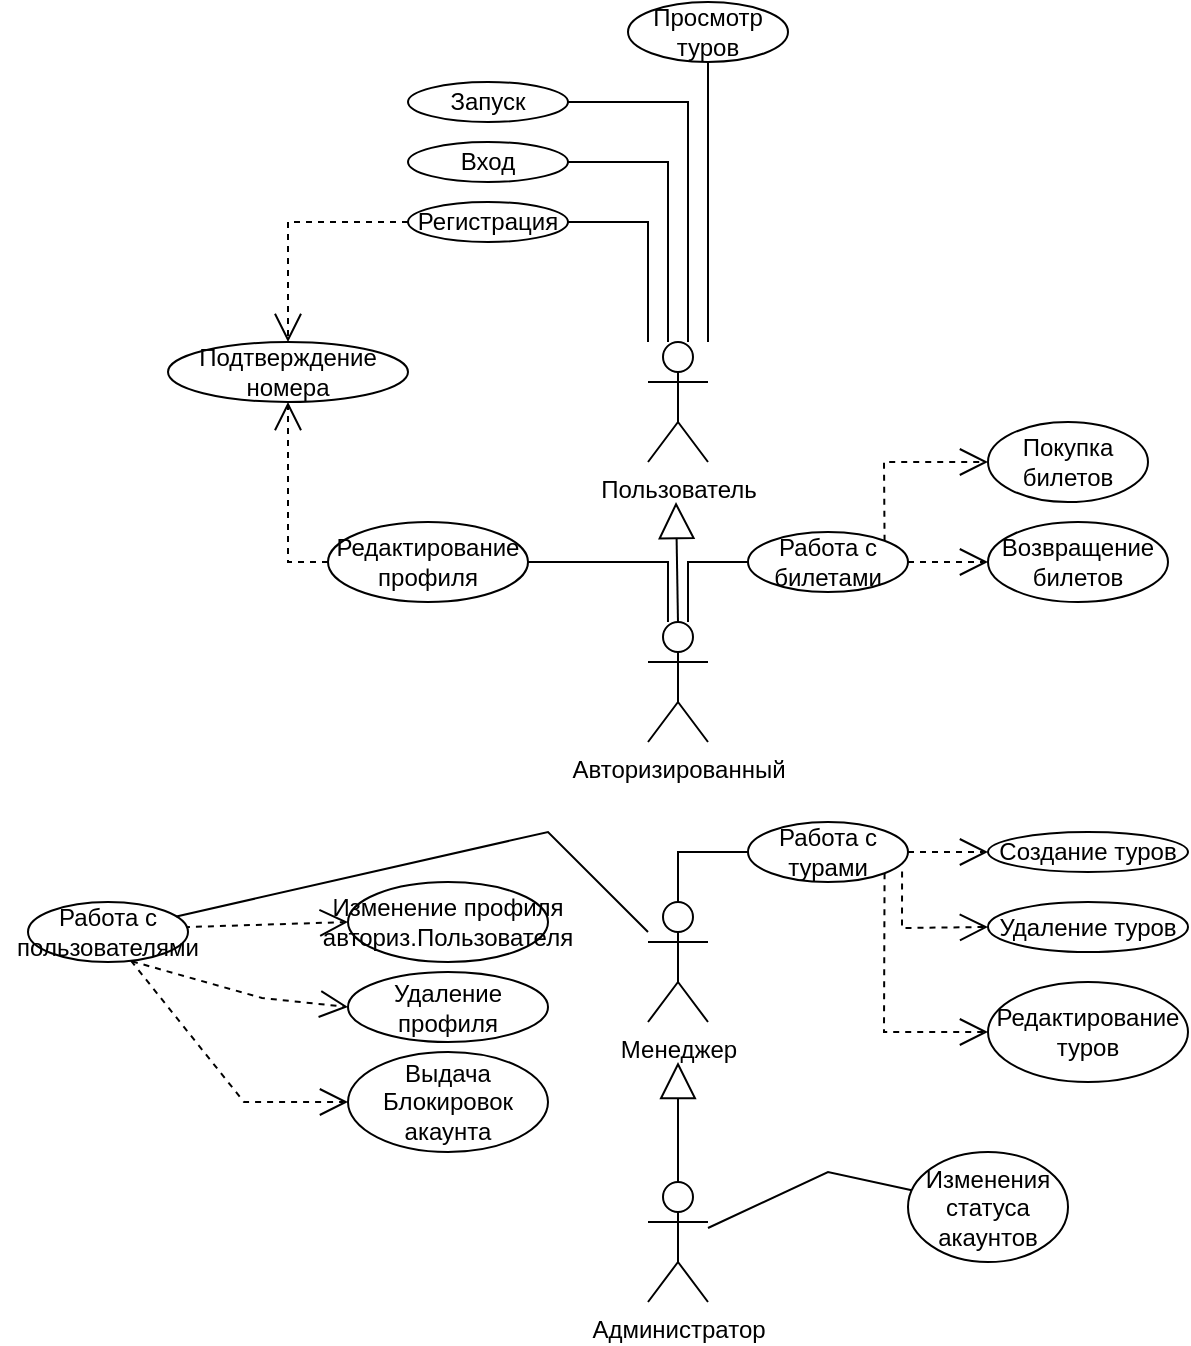 <mxfile version="22.1.11" type="device">
  <diagram id="MVRmylpjdR6t7XuySlVm" name="Страница 1">
    <mxGraphModel dx="2453" dy="793" grid="1" gridSize="10" guides="1" tooltips="1" connect="1" arrows="1" fold="1" page="1" pageScale="1" pageWidth="827" pageHeight="1169" math="0" shadow="0">
      <root>
        <mxCell id="0" />
        <mxCell id="1" parent="0" />
        <mxCell id="riDjCwX9mtNl7M9i3bwb-1" value="Пользователь" style="shape=umlActor;verticalLabelPosition=bottom;verticalAlign=top;html=1;outlineConnect=0;" parent="1" vertex="1">
          <mxGeometry x="240" y="170" width="30" height="60" as="geometry" />
        </mxCell>
        <mxCell id="riDjCwX9mtNl7M9i3bwb-12" value="Вход" style="ellipse;whiteSpace=wrap;html=1;" parent="1" vertex="1">
          <mxGeometry x="120" y="70" width="80" height="20" as="geometry" />
        </mxCell>
        <mxCell id="riDjCwX9mtNl7M9i3bwb-14" value="Регистрация" style="ellipse;whiteSpace=wrap;html=1;" parent="1" vertex="1">
          <mxGeometry x="120" y="100" width="80" height="20" as="geometry" />
        </mxCell>
        <mxCell id="riDjCwX9mtNl7M9i3bwb-17" value="" style="endArrow=open;endSize=12;dashed=1;html=1;rounded=0;exitX=0;exitY=0.5;exitDx=0;exitDy=0;entryX=0.5;entryY=0;entryDx=0;entryDy=0;" parent="1" source="riDjCwX9mtNl7M9i3bwb-14" target="riDjCwX9mtNl7M9i3bwb-18" edge="1">
          <mxGeometry width="160" relative="1" as="geometry">
            <mxPoint x="70" y="10" as="sourcePoint" />
            <mxPoint x="50" y="110" as="targetPoint" />
            <Array as="points">
              <mxPoint x="60" y="110" />
            </Array>
          </mxGeometry>
        </mxCell>
        <mxCell id="riDjCwX9mtNl7M9i3bwb-18" value="Подтверждение номера" style="ellipse;whiteSpace=wrap;html=1;" parent="1" vertex="1">
          <mxGeometry y="170" width="120" height="30" as="geometry" />
        </mxCell>
        <mxCell id="riDjCwX9mtNl7M9i3bwb-20" value="" style="endArrow=none;html=1;rounded=0;entryX=1;entryY=0.5;entryDx=0;entryDy=0;" parent="1" target="riDjCwX9mtNl7M9i3bwb-21" edge="1">
          <mxGeometry width="50" height="50" relative="1" as="geometry">
            <mxPoint x="260" y="170" as="sourcePoint" />
            <mxPoint x="260" y="50" as="targetPoint" />
            <Array as="points">
              <mxPoint x="260" y="50" />
            </Array>
          </mxGeometry>
        </mxCell>
        <mxCell id="riDjCwX9mtNl7M9i3bwb-21" value="Запуск" style="ellipse;whiteSpace=wrap;html=1;" parent="1" vertex="1">
          <mxGeometry x="120" y="40" width="80" height="20" as="geometry" />
        </mxCell>
        <mxCell id="riDjCwX9mtNl7M9i3bwb-22" value="" style="endArrow=none;html=1;rounded=0;entryX=0.5;entryY=1;entryDx=0;entryDy=0;" parent="1" target="riDjCwX9mtNl7M9i3bwb-25" edge="1">
          <mxGeometry width="50" height="50" relative="1" as="geometry">
            <mxPoint x="270" y="170" as="sourcePoint" />
            <mxPoint x="270" y="50.0" as="targetPoint" />
          </mxGeometry>
        </mxCell>
        <mxCell id="riDjCwX9mtNl7M9i3bwb-23" value="" style="endArrow=none;html=1;rounded=0;entryX=1;entryY=0.5;entryDx=0;entryDy=0;" parent="1" target="riDjCwX9mtNl7M9i3bwb-14" edge="1">
          <mxGeometry width="50" height="50" relative="1" as="geometry">
            <mxPoint x="240.0" y="170" as="sourcePoint" />
            <mxPoint x="240.0" y="50.0" as="targetPoint" />
            <Array as="points">
              <mxPoint x="240" y="110" />
            </Array>
          </mxGeometry>
        </mxCell>
        <mxCell id="riDjCwX9mtNl7M9i3bwb-24" value="" style="endArrow=none;html=1;rounded=0;entryX=1;entryY=0.5;entryDx=0;entryDy=0;" parent="1" target="riDjCwX9mtNl7M9i3bwb-12" edge="1">
          <mxGeometry width="50" height="50" relative="1" as="geometry">
            <mxPoint x="250.0" y="170" as="sourcePoint" />
            <mxPoint x="250.0" y="50.0" as="targetPoint" />
            <Array as="points">
              <mxPoint x="250" y="80" />
            </Array>
          </mxGeometry>
        </mxCell>
        <mxCell id="riDjCwX9mtNl7M9i3bwb-25" value="Просмотр туров" style="ellipse;whiteSpace=wrap;html=1;" parent="1" vertex="1">
          <mxGeometry x="230" width="80" height="30" as="geometry" />
        </mxCell>
        <mxCell id="riDjCwX9mtNl7M9i3bwb-27" value="Авторизированный" style="shape=umlActor;verticalLabelPosition=bottom;verticalAlign=top;html=1;outlineConnect=0;" parent="1" vertex="1">
          <mxGeometry x="240" y="310" width="30" height="60" as="geometry" />
        </mxCell>
        <mxCell id="riDjCwX9mtNl7M9i3bwb-30" value="" style="endArrow=block;endSize=16;endFill=0;html=1;rounded=0;exitX=0.5;exitY=0;exitDx=0;exitDy=0;exitPerimeter=0;" parent="1" source="riDjCwX9mtNl7M9i3bwb-27" edge="1">
          <mxGeometry width="160" relative="1" as="geometry">
            <mxPoint x="174" y="270" as="sourcePoint" />
            <mxPoint x="254" y="250" as="targetPoint" />
          </mxGeometry>
        </mxCell>
        <mxCell id="riDjCwX9mtNl7M9i3bwb-32" value="Редактирование профиля" style="ellipse;whiteSpace=wrap;html=1;" parent="1" vertex="1">
          <mxGeometry x="80" y="260" width="100" height="40" as="geometry" />
        </mxCell>
        <mxCell id="riDjCwX9mtNl7M9i3bwb-33" value="" style="endArrow=open;endSize=12;dashed=1;html=1;rounded=0;exitX=0;exitY=0.5;exitDx=0;exitDy=0;entryX=0.5;entryY=1;entryDx=0;entryDy=0;" parent="1" source="riDjCwX9mtNl7M9i3bwb-32" target="riDjCwX9mtNl7M9i3bwb-18" edge="1">
          <mxGeometry width="160" relative="1" as="geometry">
            <mxPoint x="70" y="160" as="sourcePoint" />
            <mxPoint x="60" y="290" as="targetPoint" />
            <Array as="points">
              <mxPoint x="60" y="280" />
            </Array>
          </mxGeometry>
        </mxCell>
        <mxCell id="riDjCwX9mtNl7M9i3bwb-35" value="" style="endArrow=none;html=1;rounded=0;entryX=1;entryY=0.5;entryDx=0;entryDy=0;exitX=0.333;exitY=0;exitDx=0;exitDy=0;exitPerimeter=0;" parent="1" source="riDjCwX9mtNl7M9i3bwb-27" target="riDjCwX9mtNl7M9i3bwb-32" edge="1">
          <mxGeometry width="50" height="50" relative="1" as="geometry">
            <mxPoint x="250" y="300" as="sourcePoint" />
            <mxPoint x="230" y="180" as="targetPoint" />
            <Array as="points">
              <mxPoint x="250" y="280" />
            </Array>
          </mxGeometry>
        </mxCell>
        <mxCell id="riDjCwX9mtNl7M9i3bwb-37" value="" style="endArrow=none;html=1;rounded=0;entryX=0;entryY=0.5;entryDx=0;entryDy=0;" parent="1" target="riDjCwX9mtNl7M9i3bwb-38" edge="1">
          <mxGeometry width="50" height="50" relative="1" as="geometry">
            <mxPoint x="260" y="310" as="sourcePoint" />
            <mxPoint x="260" y="280" as="targetPoint" />
            <Array as="points">
              <mxPoint x="260" y="280" />
            </Array>
          </mxGeometry>
        </mxCell>
        <mxCell id="riDjCwX9mtNl7M9i3bwb-38" value="Работа с билетами" style="ellipse;whiteSpace=wrap;html=1;" parent="1" vertex="1">
          <mxGeometry x="290" y="265" width="80" height="30" as="geometry" />
        </mxCell>
        <mxCell id="riDjCwX9mtNl7M9i3bwb-40" value="" style="endArrow=open;endSize=12;dashed=1;html=1;rounded=0;exitX=1;exitY=0;exitDx=0;exitDy=0;entryX=0;entryY=0.5;entryDx=0;entryDy=0;" parent="1" source="riDjCwX9mtNl7M9i3bwb-38" target="riDjCwX9mtNl7M9i3bwb-41" edge="1">
          <mxGeometry width="160" relative="1" as="geometry">
            <mxPoint x="410" y="290" as="sourcePoint" />
            <mxPoint x="340" y="190" as="targetPoint" />
            <Array as="points">
              <mxPoint x="358" y="230" />
            </Array>
          </mxGeometry>
        </mxCell>
        <mxCell id="riDjCwX9mtNl7M9i3bwb-41" value="Покупка билетов" style="ellipse;whiteSpace=wrap;html=1;" parent="1" vertex="1">
          <mxGeometry x="410" y="210" width="80" height="40" as="geometry" />
        </mxCell>
        <mxCell id="riDjCwX9mtNl7M9i3bwb-42" value="Возвращение билетов" style="ellipse;whiteSpace=wrap;html=1;" parent="1" vertex="1">
          <mxGeometry x="410" y="260" width="90" height="40" as="geometry" />
        </mxCell>
        <mxCell id="riDjCwX9mtNl7M9i3bwb-43" value="" style="endArrow=open;endSize=12;dashed=1;html=1;rounded=0;entryX=0;entryY=0.5;entryDx=0;entryDy=0;exitX=1;exitY=0.5;exitDx=0;exitDy=0;" parent="1" source="riDjCwX9mtNl7M9i3bwb-38" target="riDjCwX9mtNl7M9i3bwb-42" edge="1">
          <mxGeometry width="160" relative="1" as="geometry">
            <mxPoint x="350" y="260" as="sourcePoint" />
            <mxPoint x="370" y="100" as="targetPoint" />
          </mxGeometry>
        </mxCell>
        <mxCell id="riDjCwX9mtNl7M9i3bwb-44" value="Менеджер" style="shape=umlActor;verticalLabelPosition=bottom;verticalAlign=top;html=1;outlineConnect=0;" parent="1" vertex="1">
          <mxGeometry x="240" y="450" width="30" height="60" as="geometry" />
        </mxCell>
        <mxCell id="riDjCwX9mtNl7M9i3bwb-48" value="" style="endArrow=none;html=1;rounded=0;exitX=0.5;exitY=0;exitDx=0;exitDy=0;exitPerimeter=0;entryX=0;entryY=0.5;entryDx=0;entryDy=0;" parent="1" source="riDjCwX9mtNl7M9i3bwb-44" target="riDjCwX9mtNl7M9i3bwb-49" edge="1">
          <mxGeometry width="50" height="50" relative="1" as="geometry">
            <mxPoint x="270" y="320" as="sourcePoint" />
            <mxPoint x="330" y="420" as="targetPoint" />
            <Array as="points">
              <mxPoint x="255" y="425" />
            </Array>
          </mxGeometry>
        </mxCell>
        <mxCell id="riDjCwX9mtNl7M9i3bwb-49" value="Работа с турами" style="ellipse;whiteSpace=wrap;html=1;" parent="1" vertex="1">
          <mxGeometry x="290" y="410" width="80" height="30" as="geometry" />
        </mxCell>
        <mxCell id="riDjCwX9mtNl7M9i3bwb-51" value="" style="endArrow=open;endSize=12;dashed=1;html=1;rounded=0;entryX=0;entryY=0.5;entryDx=0;entryDy=0;exitX=1;exitY=0.5;exitDx=0;exitDy=0;" parent="1" source="riDjCwX9mtNl7M9i3bwb-49" target="riDjCwX9mtNl7M9i3bwb-53" edge="1">
          <mxGeometry width="160" relative="1" as="geometry">
            <mxPoint x="370" y="424.63" as="sourcePoint" />
            <mxPoint x="410" y="424.63" as="targetPoint" />
          </mxGeometry>
        </mxCell>
        <mxCell id="riDjCwX9mtNl7M9i3bwb-52" value="Редактирование туров" style="ellipse;whiteSpace=wrap;html=1;" parent="1" vertex="1">
          <mxGeometry x="410" y="490" width="100" height="50" as="geometry" />
        </mxCell>
        <mxCell id="riDjCwX9mtNl7M9i3bwb-53" value="Создание туров" style="ellipse;whiteSpace=wrap;html=1;" parent="1" vertex="1">
          <mxGeometry x="410" y="415" width="100" height="20" as="geometry" />
        </mxCell>
        <mxCell id="riDjCwX9mtNl7M9i3bwb-54" value="" style="endArrow=open;endSize=12;dashed=1;html=1;rounded=0;entryX=0;entryY=0.5;entryDx=0;entryDy=0;exitX=1;exitY=1;exitDx=0;exitDy=0;" parent="1" source="riDjCwX9mtNl7M9i3bwb-49" target="riDjCwX9mtNl7M9i3bwb-52" edge="1">
          <mxGeometry width="160" relative="1" as="geometry">
            <mxPoint x="370" y="430.0" as="sourcePoint" />
            <mxPoint x="410" y="430.0" as="targetPoint" />
            <Array as="points">
              <mxPoint x="358" y="515" />
            </Array>
          </mxGeometry>
        </mxCell>
        <mxCell id="riDjCwX9mtNl7M9i3bwb-55" value="Удаление туров" style="ellipse;whiteSpace=wrap;html=1;" parent="1" vertex="1">
          <mxGeometry x="410" y="450" width="100" height="25" as="geometry" />
        </mxCell>
        <mxCell id="riDjCwX9mtNl7M9i3bwb-56" value="" style="endArrow=open;endSize=12;dashed=1;html=1;rounded=0;entryX=0;entryY=0.5;entryDx=0;entryDy=0;exitX=0.963;exitY=0.825;exitDx=0;exitDy=0;exitPerimeter=0;" parent="1" source="riDjCwX9mtNl7M9i3bwb-49" target="riDjCwX9mtNl7M9i3bwb-55" edge="1">
          <mxGeometry width="160" relative="1" as="geometry">
            <mxPoint x="368.459" y="445.541" as="sourcePoint" />
            <mxPoint x="420" y="555" as="targetPoint" />
            <Array as="points">
              <mxPoint x="367" y="463" />
            </Array>
          </mxGeometry>
        </mxCell>
        <mxCell id="riDjCwX9mtNl7M9i3bwb-58" value="Администратор" style="shape=umlActor;verticalLabelPosition=bottom;verticalAlign=top;html=1;outlineConnect=0;" parent="1" vertex="1">
          <mxGeometry x="240" y="590" width="30" height="60" as="geometry" />
        </mxCell>
        <mxCell id="riDjCwX9mtNl7M9i3bwb-59" value="" style="endArrow=block;endSize=16;endFill=0;html=1;rounded=0;exitX=0.5;exitY=0;exitDx=0;exitDy=0;exitPerimeter=0;" parent="1" source="riDjCwX9mtNl7M9i3bwb-58" edge="1">
          <mxGeometry width="160" relative="1" as="geometry">
            <mxPoint x="254" y="560" as="sourcePoint" />
            <mxPoint x="255" y="530" as="targetPoint" />
          </mxGeometry>
        </mxCell>
        <mxCell id="_FiQoU-UDPDDMK83gYtG-11" value="" style="endArrow=open;endSize=12;dashed=1;html=1;rounded=0;entryX=0;entryY=0.5;entryDx=0;entryDy=0;exitX=0;exitY=0.5;exitDx=0;exitDy=0;" edge="1" parent="1" target="_FiQoU-UDPDDMK83gYtG-13" source="_FiQoU-UDPDDMK83gYtG-17">
          <mxGeometry width="160" relative="1" as="geometry">
            <mxPoint x="50" y="460" as="sourcePoint" />
            <mxPoint x="90" y="459.63" as="targetPoint" />
          </mxGeometry>
        </mxCell>
        <mxCell id="_FiQoU-UDPDDMK83gYtG-12" value="Выдача Блокировок акаунта" style="ellipse;whiteSpace=wrap;html=1;" vertex="1" parent="1">
          <mxGeometry x="90" y="525" width="100" height="50" as="geometry" />
        </mxCell>
        <mxCell id="_FiQoU-UDPDDMK83gYtG-13" value="Изменение профиля авториз.Пользователя" style="ellipse;whiteSpace=wrap;html=1;" vertex="1" parent="1">
          <mxGeometry x="90" y="440" width="100" height="40" as="geometry" />
        </mxCell>
        <mxCell id="_FiQoU-UDPDDMK83gYtG-14" value="" style="endArrow=open;endSize=12;dashed=1;html=1;rounded=0;entryX=0;entryY=0.5;entryDx=0;entryDy=0;" edge="1" parent="1" target="_FiQoU-UDPDDMK83gYtG-12" source="_FiQoU-UDPDDMK83gYtG-17">
          <mxGeometry width="160" relative="1" as="geometry">
            <mxPoint x="39" y="470" as="sourcePoint" />
            <mxPoint x="90" y="465.0" as="targetPoint" />
            <Array as="points">
              <mxPoint x="38" y="550" />
            </Array>
          </mxGeometry>
        </mxCell>
        <mxCell id="_FiQoU-UDPDDMK83gYtG-15" value="Удаление профиля" style="ellipse;whiteSpace=wrap;html=1;" vertex="1" parent="1">
          <mxGeometry x="90" y="485" width="100" height="35" as="geometry" />
        </mxCell>
        <mxCell id="_FiQoU-UDPDDMK83gYtG-16" value="" style="endArrow=open;endSize=12;dashed=1;html=1;rounded=0;entryX=0;entryY=0.5;entryDx=0;entryDy=0;exitX=0;exitY=0.5;exitDx=0;exitDy=0;" edge="1" parent="1" target="_FiQoU-UDPDDMK83gYtG-15" source="_FiQoU-UDPDDMK83gYtG-17">
          <mxGeometry width="160" relative="1" as="geometry">
            <mxPoint x="47" y="470" as="sourcePoint" />
            <mxPoint x="100" y="590" as="targetPoint" />
            <Array as="points">
              <mxPoint x="47" y="498" />
            </Array>
          </mxGeometry>
        </mxCell>
        <mxCell id="_FiQoU-UDPDDMK83gYtG-17" value="Работа с пользователями" style="ellipse;whiteSpace=wrap;html=1;" vertex="1" parent="1">
          <mxGeometry x="-70" y="450" width="80" height="30" as="geometry" />
        </mxCell>
        <mxCell id="_FiQoU-UDPDDMK83gYtG-18" value="" style="endArrow=none;html=1;rounded=0;" edge="1" parent="1" source="_FiQoU-UDPDDMK83gYtG-17" target="riDjCwX9mtNl7M9i3bwb-44">
          <mxGeometry width="50" height="50" relative="1" as="geometry">
            <mxPoint x="190" y="440" as="sourcePoint" />
            <mxPoint x="225" y="415" as="targetPoint" />
            <Array as="points">
              <mxPoint x="190" y="415" />
            </Array>
          </mxGeometry>
        </mxCell>
        <mxCell id="_FiQoU-UDPDDMK83gYtG-22" value="" style="endArrow=none;html=1;rounded=0;" edge="1" parent="1" source="riDjCwX9mtNl7M9i3bwb-58" target="_FiQoU-UDPDDMK83gYtG-23">
          <mxGeometry width="50" height="50" relative="1" as="geometry">
            <mxPoint x="330" y="610" as="sourcePoint" />
            <mxPoint x="365" y="585" as="targetPoint" />
            <Array as="points">
              <mxPoint x="330" y="585" />
            </Array>
          </mxGeometry>
        </mxCell>
        <mxCell id="_FiQoU-UDPDDMK83gYtG-23" value="Изменения статуса акаунтов" style="ellipse;whiteSpace=wrap;html=1;" vertex="1" parent="1">
          <mxGeometry x="370" y="575" width="80" height="55" as="geometry" />
        </mxCell>
      </root>
    </mxGraphModel>
  </diagram>
</mxfile>
